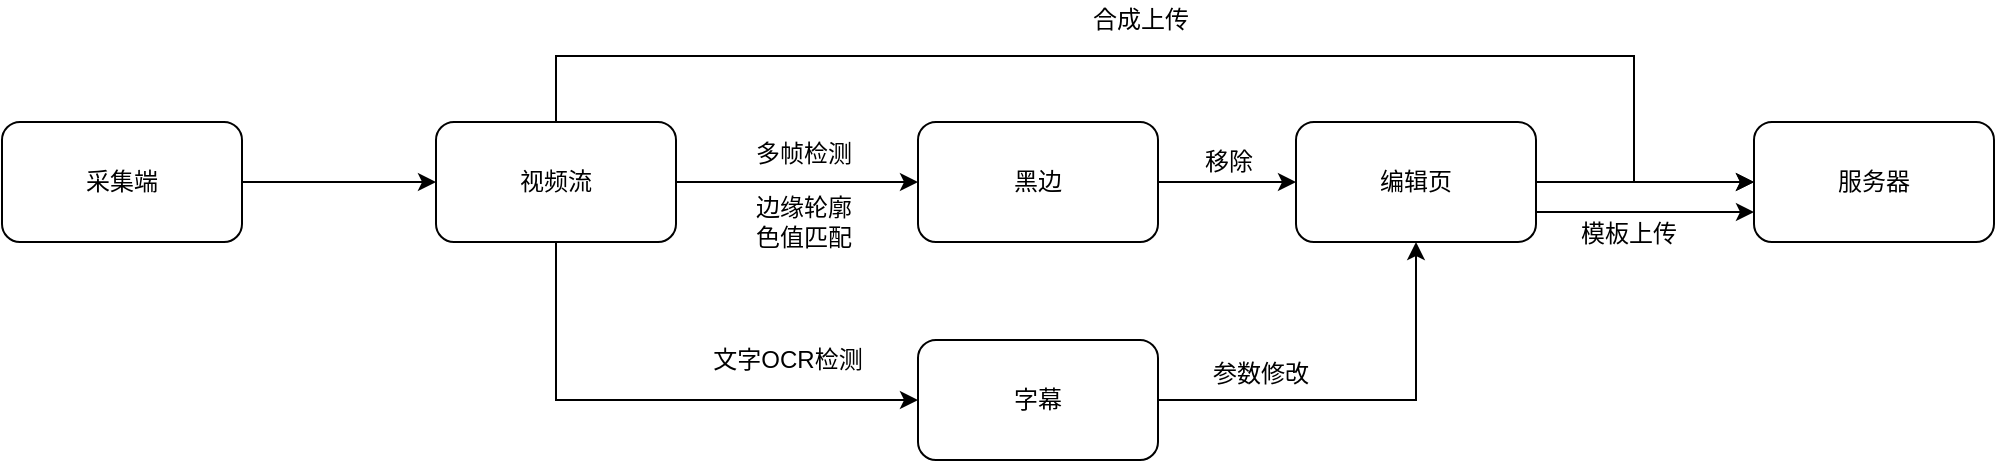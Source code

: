 <mxfile version="14.9.7" type="github" pages="4">
  <diagram id="npTz1yPdGBYzR51HjSZh" name="Page-1">
    <mxGraphModel dx="1422" dy="762" grid="0" gridSize="10" guides="1" tooltips="1" connect="1" arrows="1" fold="1" page="1" pageScale="1" pageWidth="827" pageHeight="1169" math="0" shadow="0">
      <root>
        <mxCell id="0" />
        <mxCell id="1" parent="0" />
        <mxCell id="DaovZU9UsG_zip5No8Yf-5" style="edgeStyle=orthogonalEdgeStyle;rounded=0;orthogonalLoop=1;jettySize=auto;html=1;exitX=1;exitY=0.5;exitDx=0;exitDy=0;" edge="1" parent="1" source="DaovZU9UsG_zip5No8Yf-1" target="DaovZU9UsG_zip5No8Yf-2">
          <mxGeometry relative="1" as="geometry" />
        </mxCell>
        <mxCell id="DaovZU9UsG_zip5No8Yf-1" value="采集端" style="rounded=1;whiteSpace=wrap;html=1;" vertex="1" parent="1">
          <mxGeometry x="43" y="193" width="120" height="60" as="geometry" />
        </mxCell>
        <mxCell id="DaovZU9UsG_zip5No8Yf-6" style="edgeStyle=orthogonalEdgeStyle;rounded=0;orthogonalLoop=1;jettySize=auto;html=1;exitX=1;exitY=0.5;exitDx=0;exitDy=0;" edge="1" parent="1" source="DaovZU9UsG_zip5No8Yf-2" target="DaovZU9UsG_zip5No8Yf-3">
          <mxGeometry relative="1" as="geometry" />
        </mxCell>
        <mxCell id="DaovZU9UsG_zip5No8Yf-7" style="edgeStyle=orthogonalEdgeStyle;rounded=0;orthogonalLoop=1;jettySize=auto;html=1;exitX=0.5;exitY=1;exitDx=0;exitDy=0;entryX=0;entryY=0.5;entryDx=0;entryDy=0;" edge="1" parent="1" source="DaovZU9UsG_zip5No8Yf-2" target="DaovZU9UsG_zip5No8Yf-4">
          <mxGeometry relative="1" as="geometry" />
        </mxCell>
        <mxCell id="DaovZU9UsG_zip5No8Yf-18" style="edgeStyle=orthogonalEdgeStyle;rounded=0;orthogonalLoop=1;jettySize=auto;html=1;exitX=0.5;exitY=0;exitDx=0;exitDy=0;" edge="1" parent="1" source="DaovZU9UsG_zip5No8Yf-2" target="DaovZU9UsG_zip5No8Yf-14">
          <mxGeometry relative="1" as="geometry">
            <Array as="points">
              <mxPoint x="320" y="160" />
              <mxPoint x="859" y="160" />
              <mxPoint x="859" y="223" />
            </Array>
          </mxGeometry>
        </mxCell>
        <mxCell id="DaovZU9UsG_zip5No8Yf-2" value="视频流" style="rounded=1;whiteSpace=wrap;html=1;" vertex="1" parent="1">
          <mxGeometry x="260" y="193" width="120" height="60" as="geometry" />
        </mxCell>
        <mxCell id="DaovZU9UsG_zip5No8Yf-12" style="edgeStyle=orthogonalEdgeStyle;rounded=0;orthogonalLoop=1;jettySize=auto;html=1;exitX=1;exitY=0.5;exitDx=0;exitDy=0;" edge="1" parent="1" source="DaovZU9UsG_zip5No8Yf-3" target="DaovZU9UsG_zip5No8Yf-11">
          <mxGeometry relative="1" as="geometry" />
        </mxCell>
        <mxCell id="DaovZU9UsG_zip5No8Yf-3" value="黑边" style="rounded=1;whiteSpace=wrap;html=1;" vertex="1" parent="1">
          <mxGeometry x="501" y="193" width="120" height="60" as="geometry" />
        </mxCell>
        <mxCell id="DaovZU9UsG_zip5No8Yf-13" style="edgeStyle=orthogonalEdgeStyle;rounded=0;orthogonalLoop=1;jettySize=auto;html=1;exitX=1;exitY=0.5;exitDx=0;exitDy=0;entryX=0.5;entryY=1;entryDx=0;entryDy=0;" edge="1" parent="1" source="DaovZU9UsG_zip5No8Yf-4" target="DaovZU9UsG_zip5No8Yf-11">
          <mxGeometry relative="1" as="geometry" />
        </mxCell>
        <mxCell id="DaovZU9UsG_zip5No8Yf-4" value="字幕" style="rounded=1;whiteSpace=wrap;html=1;" vertex="1" parent="1">
          <mxGeometry x="501" y="302" width="120" height="60" as="geometry" />
        </mxCell>
        <mxCell id="DaovZU9UsG_zip5No8Yf-8" value="多帧检测" style="text;html=1;strokeColor=none;fillColor=none;align=center;verticalAlign=middle;whiteSpace=wrap;rounded=0;" vertex="1" parent="1">
          <mxGeometry x="414" y="199" width="60" height="20" as="geometry" />
        </mxCell>
        <mxCell id="DaovZU9UsG_zip5No8Yf-9" value="边缘轮廓&lt;br&gt;色值匹配" style="text;html=1;strokeColor=none;fillColor=none;align=center;verticalAlign=middle;whiteSpace=wrap;rounded=0;" vertex="1" parent="1">
          <mxGeometry x="414" y="233" width="60" height="20" as="geometry" />
        </mxCell>
        <mxCell id="DaovZU9UsG_zip5No8Yf-10" value="文字OCR检测" style="text;html=1;strokeColor=none;fillColor=none;align=center;verticalAlign=middle;whiteSpace=wrap;rounded=0;" vertex="1" parent="1">
          <mxGeometry x="394" y="302" width="84" height="20" as="geometry" />
        </mxCell>
        <mxCell id="DaovZU9UsG_zip5No8Yf-17" style="edgeStyle=orthogonalEdgeStyle;rounded=0;orthogonalLoop=1;jettySize=auto;html=1;exitX=1;exitY=0.5;exitDx=0;exitDy=0;" edge="1" parent="1" source="DaovZU9UsG_zip5No8Yf-11" target="DaovZU9UsG_zip5No8Yf-14">
          <mxGeometry relative="1" as="geometry" />
        </mxCell>
        <mxCell id="DaovZU9UsG_zip5No8Yf-19" style="edgeStyle=orthogonalEdgeStyle;rounded=0;orthogonalLoop=1;jettySize=auto;html=1;exitX=1;exitY=0.75;exitDx=0;exitDy=0;entryX=0;entryY=0.75;entryDx=0;entryDy=0;" edge="1" parent="1" source="DaovZU9UsG_zip5No8Yf-11" target="DaovZU9UsG_zip5No8Yf-14">
          <mxGeometry relative="1" as="geometry" />
        </mxCell>
        <mxCell id="DaovZU9UsG_zip5No8Yf-11" value="编辑页" style="rounded=1;whiteSpace=wrap;html=1;" vertex="1" parent="1">
          <mxGeometry x="690" y="193" width="120" height="60" as="geometry" />
        </mxCell>
        <mxCell id="DaovZU9UsG_zip5No8Yf-14" value="服务器" style="rounded=1;whiteSpace=wrap;html=1;" vertex="1" parent="1">
          <mxGeometry x="919" y="193" width="120" height="60" as="geometry" />
        </mxCell>
        <mxCell id="DaovZU9UsG_zip5No8Yf-20" value="合成上传" style="text;html=1;strokeColor=none;fillColor=none;align=center;verticalAlign=middle;whiteSpace=wrap;rounded=0;" vertex="1" parent="1">
          <mxGeometry x="581" y="132" width="63" height="20" as="geometry" />
        </mxCell>
        <mxCell id="DaovZU9UsG_zip5No8Yf-21" value="模板上传" style="text;html=1;strokeColor=none;fillColor=none;align=center;verticalAlign=middle;whiteSpace=wrap;rounded=0;" vertex="1" parent="1">
          <mxGeometry x="825" y="239" width="63" height="20" as="geometry" />
        </mxCell>
        <mxCell id="DaovZU9UsG_zip5No8Yf-22" value="参数修改" style="text;html=1;strokeColor=none;fillColor=none;align=center;verticalAlign=middle;whiteSpace=wrap;rounded=0;" vertex="1" parent="1">
          <mxGeometry x="644" y="309" width="57" height="20" as="geometry" />
        </mxCell>
        <mxCell id="DaovZU9UsG_zip5No8Yf-23" value="移除" style="text;html=1;align=center;verticalAlign=middle;resizable=0;points=[];autosize=1;strokeColor=none;" vertex="1" parent="1">
          <mxGeometry x="639" y="204" width="34" height="18" as="geometry" />
        </mxCell>
      </root>
    </mxGraphModel>
  </diagram>
  <diagram id="hQjngrg9bZ4LRDUzluTd" name="Page-2">
    <mxGraphModel dx="1422" dy="762" grid="0" gridSize="10" guides="1" tooltips="1" connect="1" arrows="1" fold="1" page="1" pageScale="1" pageWidth="827" pageHeight="1169" math="0" shadow="0">
      <root>
        <mxCell id="7jAwrDSHuXkepxr1koCm-0" />
        <mxCell id="7jAwrDSHuXkepxr1koCm-1" parent="7jAwrDSHuXkepxr1koCm-0" />
        <mxCell id="ApopVbUtc-VAMbmotCBk-0" style="edgeStyle=orthogonalEdgeStyle;rounded=0;orthogonalLoop=1;jettySize=auto;html=1;exitX=1;exitY=0.5;exitDx=0;exitDy=0;" edge="1" parent="7jAwrDSHuXkepxr1koCm-1" source="ApopVbUtc-VAMbmotCBk-1" target="ApopVbUtc-VAMbmotCBk-5">
          <mxGeometry relative="1" as="geometry" />
        </mxCell>
        <mxCell id="ApopVbUtc-VAMbmotCBk-1" value="服务器" style="rounded=1;whiteSpace=wrap;html=1;" vertex="1" parent="7jAwrDSHuXkepxr1koCm-1">
          <mxGeometry x="43" y="193" width="120" height="60" as="geometry" />
        </mxCell>
        <mxCell id="ApopVbUtc-VAMbmotCBk-2" style="edgeStyle=orthogonalEdgeStyle;rounded=0;orthogonalLoop=1;jettySize=auto;html=1;exitX=1;exitY=0.5;exitDx=0;exitDy=0;" edge="1" parent="7jAwrDSHuXkepxr1koCm-1" source="ApopVbUtc-VAMbmotCBk-5" target="ApopVbUtc-VAMbmotCBk-7">
          <mxGeometry relative="1" as="geometry" />
        </mxCell>
        <mxCell id="ApopVbUtc-VAMbmotCBk-3" style="edgeStyle=orthogonalEdgeStyle;rounded=0;orthogonalLoop=1;jettySize=auto;html=1;exitX=0.5;exitY=1;exitDx=0;exitDy=0;entryX=0;entryY=0.5;entryDx=0;entryDy=0;" edge="1" parent="7jAwrDSHuXkepxr1koCm-1" source="ApopVbUtc-VAMbmotCBk-5" target="ApopVbUtc-VAMbmotCBk-9">
          <mxGeometry relative="1" as="geometry" />
        </mxCell>
        <mxCell id="ApopVbUtc-VAMbmotCBk-5" value="图片" style="rounded=1;whiteSpace=wrap;html=1;" vertex="1" parent="7jAwrDSHuXkepxr1koCm-1">
          <mxGeometry x="260" y="193" width="120" height="60" as="geometry" />
        </mxCell>
        <mxCell id="ApopVbUtc-VAMbmotCBk-6" style="edgeStyle=orthogonalEdgeStyle;rounded=0;orthogonalLoop=1;jettySize=auto;html=1;exitX=1;exitY=0.5;exitDx=0;exitDy=0;" edge="1" parent="7jAwrDSHuXkepxr1koCm-1" source="ApopVbUtc-VAMbmotCBk-7">
          <mxGeometry relative="1" as="geometry">
            <mxPoint x="690" y="223" as="targetPoint" />
          </mxGeometry>
        </mxCell>
        <mxCell id="ApopVbUtc-VAMbmotCBk-7" value="黑边" style="rounded=1;whiteSpace=wrap;html=1;" vertex="1" parent="7jAwrDSHuXkepxr1koCm-1">
          <mxGeometry x="501" y="193" width="120" height="60" as="geometry" />
        </mxCell>
        <mxCell id="ApopVbUtc-VAMbmotCBk-8" style="edgeStyle=orthogonalEdgeStyle;rounded=0;orthogonalLoop=1;jettySize=auto;html=1;exitX=1;exitY=0.5;exitDx=0;exitDy=0;entryX=0.5;entryY=1;entryDx=0;entryDy=0;" edge="1" parent="7jAwrDSHuXkepxr1koCm-1" source="ApopVbUtc-VAMbmotCBk-9">
          <mxGeometry relative="1" as="geometry">
            <mxPoint x="750" y="253" as="targetPoint" />
          </mxGeometry>
        </mxCell>
        <mxCell id="ApopVbUtc-VAMbmotCBk-9" value="字幕" style="rounded=1;whiteSpace=wrap;html=1;" vertex="1" parent="7jAwrDSHuXkepxr1koCm-1">
          <mxGeometry x="501" y="302" width="120" height="60" as="geometry" />
        </mxCell>
        <mxCell id="ApopVbUtc-VAMbmotCBk-10" value="多帧检测" style="text;html=1;strokeColor=none;fillColor=none;align=center;verticalAlign=middle;whiteSpace=wrap;rounded=0;" vertex="1" parent="7jAwrDSHuXkepxr1koCm-1">
          <mxGeometry x="414" y="199" width="60" height="20" as="geometry" />
        </mxCell>
        <mxCell id="ApopVbUtc-VAMbmotCBk-11" value="边缘轮廓&lt;br&gt;色值匹配" style="text;html=1;strokeColor=none;fillColor=none;align=center;verticalAlign=middle;whiteSpace=wrap;rounded=0;" vertex="1" parent="7jAwrDSHuXkepxr1koCm-1">
          <mxGeometry x="414" y="233" width="60" height="20" as="geometry" />
        </mxCell>
        <mxCell id="ApopVbUtc-VAMbmotCBk-12" value="文字OCR检测" style="text;html=1;strokeColor=none;fillColor=none;align=center;verticalAlign=middle;whiteSpace=wrap;rounded=0;" vertex="1" parent="7jAwrDSHuXkepxr1koCm-1">
          <mxGeometry x="394" y="302" width="84" height="20" as="geometry" />
        </mxCell>
        <mxCell id="ApopVbUtc-VAMbmotCBk-19" value="贴合到视频内" style="text;html=1;strokeColor=none;fillColor=none;align=center;verticalAlign=middle;whiteSpace=wrap;rounded=0;" vertex="1" parent="7jAwrDSHuXkepxr1koCm-1">
          <mxGeometry x="644" y="309" width="79" height="20" as="geometry" />
        </mxCell>
        <mxCell id="ApopVbUtc-VAMbmotCBk-20" value="移除" style="text;html=1;align=center;verticalAlign=middle;resizable=0;points=[];autosize=1;strokeColor=none;" vertex="1" parent="7jAwrDSHuXkepxr1koCm-1">
          <mxGeometry x="639" y="204" width="34" height="18" as="geometry" />
        </mxCell>
        <mxCell id="ApopVbUtc-VAMbmotCBk-21" value="黑边内" style="text;html=1;strokeColor=none;fillColor=none;align=center;verticalAlign=middle;whiteSpace=wrap;rounded=0;" vertex="1" parent="7jAwrDSHuXkepxr1koCm-1">
          <mxGeometry x="399" y="339" width="60" height="20" as="geometry" />
        </mxCell>
        <mxCell id="ApopVbUtc-VAMbmotCBk-25" style="edgeStyle=orthogonalEdgeStyle;rounded=0;orthogonalLoop=1;jettySize=auto;html=1;exitX=1;exitY=0.5;exitDx=0;exitDy=0;entryX=0;entryY=0.5;entryDx=0;entryDy=0;" edge="1" parent="7jAwrDSHuXkepxr1koCm-1" source="ApopVbUtc-VAMbmotCBk-22" target="ApopVbUtc-VAMbmotCBk-24">
          <mxGeometry relative="1" as="geometry" />
        </mxCell>
        <mxCell id="ApopVbUtc-VAMbmotCBk-22" value="新图片" style="rounded=1;whiteSpace=wrap;html=1;" vertex="1" parent="7jAwrDSHuXkepxr1koCm-1">
          <mxGeometry x="691" y="193" width="120" height="60" as="geometry" />
        </mxCell>
        <mxCell id="ApopVbUtc-VAMbmotCBk-23" value="视频流解码" style="text;html=1;strokeColor=none;fillColor=none;align=center;verticalAlign=middle;whiteSpace=wrap;rounded=0;" vertex="1" parent="7jAwrDSHuXkepxr1koCm-1">
          <mxGeometry x="171" y="199" width="70" height="20" as="geometry" />
        </mxCell>
        <mxCell id="ApopVbUtc-VAMbmotCBk-24" value="服务器" style="rounded=1;whiteSpace=wrap;html=1;" vertex="1" parent="7jAwrDSHuXkepxr1koCm-1">
          <mxGeometry x="882" y="193" width="120" height="60" as="geometry" />
        </mxCell>
        <mxCell id="ApopVbUtc-VAMbmotCBk-27" value="重编码" style="text;html=1;align=center;verticalAlign=middle;resizable=0;points=[];autosize=1;strokeColor=none;" vertex="1" parent="7jAwrDSHuXkepxr1koCm-1">
          <mxGeometry x="818" y="199" width="46" height="18" as="geometry" />
        </mxCell>
      </root>
    </mxGraphModel>
  </diagram>
  <diagram id="s8cdturNFmjFv4lt8pf2" name="Page-3">
    <mxGraphModel dx="1422" dy="762" grid="0" gridSize="10" guides="1" tooltips="1" connect="1" arrows="1" fold="1" page="1" pageScale="1" pageWidth="827" pageHeight="1169" math="0" shadow="0">
      <root>
        <mxCell id="xwrbS_ls2BVvCGPxXzKb-0" />
        <mxCell id="xwrbS_ls2BVvCGPxXzKb-1" parent="xwrbS_ls2BVvCGPxXzKb-0" />
        <mxCell id="WLp2kNij3f6OE-4d2R5--0" style="edgeStyle=orthogonalEdgeStyle;rounded=0;orthogonalLoop=1;jettySize=auto;html=1;exitX=1;exitY=0.5;exitDx=0;exitDy=0;" edge="1" parent="xwrbS_ls2BVvCGPxXzKb-1" source="WLp2kNij3f6OE-4d2R5--1" target="WLp2kNij3f6OE-4d2R5--5">
          <mxGeometry relative="1" as="geometry" />
        </mxCell>
        <mxCell id="WLp2kNij3f6OE-4d2R5--1" value="客户端" style="rounded=1;whiteSpace=wrap;html=1;" vertex="1" parent="xwrbS_ls2BVvCGPxXzKb-1">
          <mxGeometry x="43" y="193" width="120" height="60" as="geometry" />
        </mxCell>
        <mxCell id="WLp2kNij3f6OE-4d2R5--2" style="edgeStyle=orthogonalEdgeStyle;rounded=0;orthogonalLoop=1;jettySize=auto;html=1;exitX=1;exitY=0.5;exitDx=0;exitDy=0;" edge="1" parent="xwrbS_ls2BVvCGPxXzKb-1" source="WLp2kNij3f6OE-4d2R5--5" target="WLp2kNij3f6OE-4d2R5--7">
          <mxGeometry relative="1" as="geometry" />
        </mxCell>
        <mxCell id="WLp2kNij3f6OE-4d2R5--3" style="edgeStyle=orthogonalEdgeStyle;rounded=0;orthogonalLoop=1;jettySize=auto;html=1;exitX=0.5;exitY=1;exitDx=0;exitDy=0;entryX=0;entryY=0.5;entryDx=0;entryDy=0;" edge="1" parent="xwrbS_ls2BVvCGPxXzKb-1" source="WLp2kNij3f6OE-4d2R5--5" target="WLp2kNij3f6OE-4d2R5--9">
          <mxGeometry relative="1" as="geometry" />
        </mxCell>
        <mxCell id="WLp2kNij3f6OE-4d2R5--4" style="edgeStyle=orthogonalEdgeStyle;rounded=0;orthogonalLoop=1;jettySize=auto;html=1;exitX=0.5;exitY=0;exitDx=0;exitDy=0;" edge="1" parent="xwrbS_ls2BVvCGPxXzKb-1" source="WLp2kNij3f6OE-4d2R5--5" target="WLp2kNij3f6OE-4d2R5--16">
          <mxGeometry relative="1" as="geometry">
            <Array as="points">
              <mxPoint x="320" y="160" />
              <mxPoint x="859" y="160" />
              <mxPoint x="859" y="223" />
            </Array>
          </mxGeometry>
        </mxCell>
        <mxCell id="WLp2kNij3f6OE-4d2R5--5" value="图片" style="rounded=1;whiteSpace=wrap;html=1;" vertex="1" parent="xwrbS_ls2BVvCGPxXzKb-1">
          <mxGeometry x="260" y="193" width="120" height="60" as="geometry" />
        </mxCell>
        <mxCell id="WLp2kNij3f6OE-4d2R5--6" style="edgeStyle=orthogonalEdgeStyle;rounded=0;orthogonalLoop=1;jettySize=auto;html=1;exitX=1;exitY=0.5;exitDx=0;exitDy=0;" edge="1" parent="xwrbS_ls2BVvCGPxXzKb-1" source="WLp2kNij3f6OE-4d2R5--7" target="WLp2kNij3f6OE-4d2R5--15">
          <mxGeometry relative="1" as="geometry" />
        </mxCell>
        <mxCell id="WLp2kNij3f6OE-4d2R5--7" value="黑边" style="rounded=1;whiteSpace=wrap;html=1;" vertex="1" parent="xwrbS_ls2BVvCGPxXzKb-1">
          <mxGeometry x="501" y="193" width="120" height="60" as="geometry" />
        </mxCell>
        <mxCell id="WLp2kNij3f6OE-4d2R5--8" style="edgeStyle=orthogonalEdgeStyle;rounded=0;orthogonalLoop=1;jettySize=auto;html=1;exitX=1;exitY=0.5;exitDx=0;exitDy=0;entryX=0.5;entryY=1;entryDx=0;entryDy=0;" edge="1" parent="xwrbS_ls2BVvCGPxXzKb-1" source="WLp2kNij3f6OE-4d2R5--9" target="WLp2kNij3f6OE-4d2R5--15">
          <mxGeometry relative="1" as="geometry" />
        </mxCell>
        <mxCell id="WLp2kNij3f6OE-4d2R5--9" value="字幕" style="rounded=1;whiteSpace=wrap;html=1;" vertex="1" parent="xwrbS_ls2BVvCGPxXzKb-1">
          <mxGeometry x="501" y="302" width="120" height="60" as="geometry" />
        </mxCell>
        <mxCell id="WLp2kNij3f6OE-4d2R5--10" value="多帧检测" style="text;html=1;strokeColor=none;fillColor=none;align=center;verticalAlign=middle;whiteSpace=wrap;rounded=0;" vertex="1" parent="xwrbS_ls2BVvCGPxXzKb-1">
          <mxGeometry x="414" y="199" width="60" height="20" as="geometry" />
        </mxCell>
        <mxCell id="WLp2kNij3f6OE-4d2R5--11" value="边缘轮廓&lt;br&gt;色值匹配" style="text;html=1;strokeColor=none;fillColor=none;align=center;verticalAlign=middle;whiteSpace=wrap;rounded=0;" vertex="1" parent="xwrbS_ls2BVvCGPxXzKb-1">
          <mxGeometry x="414" y="233" width="60" height="20" as="geometry" />
        </mxCell>
        <mxCell id="WLp2kNij3f6OE-4d2R5--12" value="文字OCR检测" style="text;html=1;strokeColor=none;fillColor=none;align=center;verticalAlign=middle;whiteSpace=wrap;rounded=0;" vertex="1" parent="xwrbS_ls2BVvCGPxXzKb-1">
          <mxGeometry x="394" y="302" width="84" height="20" as="geometry" />
        </mxCell>
        <mxCell id="WLp2kNij3f6OE-4d2R5--13" style="edgeStyle=orthogonalEdgeStyle;rounded=0;orthogonalLoop=1;jettySize=auto;html=1;exitX=1;exitY=0.5;exitDx=0;exitDy=0;" edge="1" parent="xwrbS_ls2BVvCGPxXzKb-1" source="WLp2kNij3f6OE-4d2R5--15" target="WLp2kNij3f6OE-4d2R5--16">
          <mxGeometry relative="1" as="geometry" />
        </mxCell>
        <mxCell id="WLp2kNij3f6OE-4d2R5--25" style="edgeStyle=orthogonalEdgeStyle;rounded=0;orthogonalLoop=1;jettySize=auto;html=1;exitX=0.75;exitY=1;exitDx=0;exitDy=0;entryX=0;entryY=0.5;entryDx=0;entryDy=0;" edge="1" parent="xwrbS_ls2BVvCGPxXzKb-1" source="WLp2kNij3f6OE-4d2R5--15" target="WLp2kNij3f6OE-4d2R5--24">
          <mxGeometry relative="1" as="geometry">
            <Array as="points">
              <mxPoint x="793" y="253" />
              <mxPoint x="793" y="326" />
            </Array>
          </mxGeometry>
        </mxCell>
        <mxCell id="WLp2kNij3f6OE-4d2R5--15" value="编辑页" style="rounded=1;whiteSpace=wrap;html=1;" vertex="1" parent="xwrbS_ls2BVvCGPxXzKb-1">
          <mxGeometry x="690" y="193" width="120" height="60" as="geometry" />
        </mxCell>
        <mxCell id="WLp2kNij3f6OE-4d2R5--16" value="新图片" style="rounded=1;whiteSpace=wrap;html=1;" vertex="1" parent="xwrbS_ls2BVvCGPxXzKb-1">
          <mxGeometry x="919" y="193" width="120" height="60" as="geometry" />
        </mxCell>
        <mxCell id="WLp2kNij3f6OE-4d2R5--18" value="模板上传" style="text;html=1;strokeColor=none;fillColor=none;align=center;verticalAlign=middle;whiteSpace=wrap;rounded=0;" vertex="1" parent="xwrbS_ls2BVvCGPxXzKb-1">
          <mxGeometry x="819" y="306" width="63" height="20" as="geometry" />
        </mxCell>
        <mxCell id="WLp2kNij3f6OE-4d2R5--19" value="参数修改" style="text;html=1;strokeColor=none;fillColor=none;align=center;verticalAlign=middle;whiteSpace=wrap;rounded=0;" vertex="1" parent="xwrbS_ls2BVvCGPxXzKb-1">
          <mxGeometry x="644" y="309" width="57" height="20" as="geometry" />
        </mxCell>
        <mxCell id="WLp2kNij3f6OE-4d2R5--20" value="移除" style="text;html=1;align=center;verticalAlign=middle;resizable=0;points=[];autosize=1;strokeColor=none;" vertex="1" parent="xwrbS_ls2BVvCGPxXzKb-1">
          <mxGeometry x="639" y="204" width="34" height="18" as="geometry" />
        </mxCell>
        <mxCell id="WLp2kNij3f6OE-4d2R5--21" value="解码" style="text;html=1;strokeColor=none;fillColor=none;align=center;verticalAlign=middle;whiteSpace=wrap;rounded=0;" vertex="1" parent="xwrbS_ls2BVvCGPxXzKb-1">
          <mxGeometry x="189" y="193" width="40" height="20" as="geometry" />
        </mxCell>
        <mxCell id="WLp2kNij3f6OE-4d2R5--23" style="edgeStyle=orthogonalEdgeStyle;rounded=0;orthogonalLoop=1;jettySize=auto;html=1;exitX=0.5;exitY=1;exitDx=0;exitDy=0;" edge="1" parent="xwrbS_ls2BVvCGPxXzKb-1" source="WLp2kNij3f6OE-4d2R5--22" target="WLp2kNij3f6OE-4d2R5--1">
          <mxGeometry relative="1" as="geometry" />
        </mxCell>
        <mxCell id="WLp2kNij3f6OE-4d2R5--22" value="服务器&lt;br&gt;视频流" style="rounded=1;whiteSpace=wrap;html=1;" vertex="1" parent="xwrbS_ls2BVvCGPxXzKb-1">
          <mxGeometry x="43" y="66" width="120" height="60" as="geometry" />
        </mxCell>
        <mxCell id="WLp2kNij3f6OE-4d2R5--24" value="服务器" style="rounded=1;whiteSpace=wrap;html=1;" vertex="1" parent="xwrbS_ls2BVvCGPxXzKb-1">
          <mxGeometry x="921" y="296" width="120" height="60" as="geometry" />
        </mxCell>
        <mxCell id="WLp2kNij3f6OE-4d2R5--26" value="合成修改" style="text;html=1;strokeColor=none;fillColor=none;align=center;verticalAlign=middle;whiteSpace=wrap;rounded=0;" vertex="1" parent="xwrbS_ls2BVvCGPxXzKb-1">
          <mxGeometry x="607" y="128" width="64" height="20" as="geometry" />
        </mxCell>
      </root>
    </mxGraphModel>
  </diagram>
  <diagram id="dFBPie_YAFYpae_7oCQ1" name="Page-4">
    <mxGraphModel dx="1422" dy="796" grid="0" gridSize="10" guides="1" tooltips="1" connect="1" arrows="1" fold="1" page="1" pageScale="1" pageWidth="827" pageHeight="1169" math="0" shadow="0">
      <root>
        <mxCell id="enu2CnEaobAF_BNK4S-k-0" />
        <mxCell id="enu2CnEaobAF_BNK4S-k-1" parent="enu2CnEaobAF_BNK4S-k-0" />
        <mxCell id="enu2CnEaobAF_BNK4S-k-5" style="edgeStyle=orthogonalEdgeStyle;rounded=0;orthogonalLoop=1;jettySize=auto;html=1;exitX=0.5;exitY=1;exitDx=0;exitDy=0;" edge="1" parent="enu2CnEaobAF_BNK4S-k-1" source="enu2CnEaobAF_BNK4S-k-2" target="enu2CnEaobAF_BNK4S-k-4">
          <mxGeometry relative="1" as="geometry" />
        </mxCell>
        <mxCell id="enu2CnEaobAF_BNK4S-k-2" value="播放中" style="rounded=1;whiteSpace=wrap;html=1;" vertex="1" parent="enu2CnEaobAF_BNK4S-k-1">
          <mxGeometry x="374" y="71" width="120" height="60" as="geometry" />
        </mxCell>
        <mxCell id="enu2CnEaobAF_BNK4S-k-9" style="edgeStyle=orthogonalEdgeStyle;rounded=0;orthogonalLoop=1;jettySize=auto;html=1;exitX=0;exitY=0.5;exitDx=0;exitDy=0;" edge="1" parent="enu2CnEaobAF_BNK4S-k-1" source="enu2CnEaobAF_BNK4S-k-4" target="enu2CnEaobAF_BNK4S-k-7">
          <mxGeometry relative="1" as="geometry" />
        </mxCell>
        <mxCell id="enu2CnEaobAF_BNK4S-k-10" style="edgeStyle=orthogonalEdgeStyle;rounded=0;orthogonalLoop=1;jettySize=auto;html=1;exitX=1;exitY=0.5;exitDx=0;exitDy=0;" edge="1" parent="enu2CnEaobAF_BNK4S-k-1" source="enu2CnEaobAF_BNK4S-k-4" target="enu2CnEaobAF_BNK4S-k-8">
          <mxGeometry relative="1" as="geometry" />
        </mxCell>
        <mxCell id="enu2CnEaobAF_BNK4S-k-4" value="黑边" style="rhombus;whiteSpace=wrap;html=1;" vertex="1" parent="enu2CnEaobAF_BNK4S-k-1">
          <mxGeometry x="394" y="174" width="80" height="80" as="geometry" />
        </mxCell>
        <mxCell id="enu2CnEaobAF_BNK4S-k-12" style="edgeStyle=orthogonalEdgeStyle;rounded=0;orthogonalLoop=1;jettySize=auto;html=1;exitX=0.5;exitY=1;exitDx=0;exitDy=0;entryX=0.5;entryY=0;entryDx=0;entryDy=0;" edge="1" parent="enu2CnEaobAF_BNK4S-k-1" source="enu2CnEaobAF_BNK4S-k-7" target="enu2CnEaobAF_BNK4S-k-11">
          <mxGeometry relative="1" as="geometry" />
        </mxCell>
        <mxCell id="enu2CnEaobAF_BNK4S-k-15" style="edgeStyle=orthogonalEdgeStyle;rounded=0;orthogonalLoop=1;jettySize=auto;html=1;exitX=0.5;exitY=1;exitDx=0;exitDy=0;" edge="1" parent="enu2CnEaobAF_BNK4S-k-1" source="enu2CnEaobAF_BNK4S-k-7" target="enu2CnEaobAF_BNK4S-k-14">
          <mxGeometry relative="1" as="geometry" />
        </mxCell>
        <mxCell id="enu2CnEaobAF_BNK4S-k-7" value="显示黑边" style="rounded=1;whiteSpace=wrap;html=1;" vertex="1" parent="enu2CnEaobAF_BNK4S-k-1">
          <mxGeometry x="207" y="305" width="120" height="60" as="geometry" />
        </mxCell>
        <mxCell id="enu2CnEaobAF_BNK4S-k-18" style="edgeStyle=orthogonalEdgeStyle;rounded=0;orthogonalLoop=1;jettySize=auto;html=1;exitX=0.5;exitY=1;exitDx=0;exitDy=0;entryX=0.5;entryY=0;entryDx=0;entryDy=0;" edge="1" parent="enu2CnEaobAF_BNK4S-k-1" source="enu2CnEaobAF_BNK4S-k-8" target="enu2CnEaobAF_BNK4S-k-14">
          <mxGeometry relative="1" as="geometry" />
        </mxCell>
        <mxCell id="enu2CnEaobAF_BNK4S-k-19" style="edgeStyle=orthogonalEdgeStyle;rounded=0;orthogonalLoop=1;jettySize=auto;html=1;exitX=0.5;exitY=1;exitDx=0;exitDy=0;" edge="1" parent="enu2CnEaobAF_BNK4S-k-1" source="enu2CnEaobAF_BNK4S-k-8" target="enu2CnEaobAF_BNK4S-k-17">
          <mxGeometry relative="1" as="geometry" />
        </mxCell>
        <mxCell id="enu2CnEaobAF_BNK4S-k-8" value="不显示黑边" style="rounded=1;whiteSpace=wrap;html=1;" vertex="1" parent="enu2CnEaobAF_BNK4S-k-1">
          <mxGeometry x="526" y="305" width="120" height="60" as="geometry" />
        </mxCell>
        <mxCell id="enu2CnEaobAF_BNK4S-k-24" style="edgeStyle=orthogonalEdgeStyle;rounded=0;orthogonalLoop=1;jettySize=auto;html=1;exitX=0.5;exitY=1;exitDx=0;exitDy=0;" edge="1" parent="enu2CnEaobAF_BNK4S-k-1" source="enu2CnEaobAF_BNK4S-k-11" target="enu2CnEaobAF_BNK4S-k-23">
          <mxGeometry relative="1" as="geometry" />
        </mxCell>
        <mxCell id="enu2CnEaobAF_BNK4S-k-11" value="显示黑边" style="rounded=1;whiteSpace=wrap;html=1;" vertex="1" parent="enu2CnEaobAF_BNK4S-k-1">
          <mxGeometry x="77" y="473" width="120" height="60" as="geometry" />
        </mxCell>
        <mxCell id="enu2CnEaobAF_BNK4S-k-13" value="继续显示黑边" style="text;html=1;strokeColor=none;fillColor=none;align=center;verticalAlign=middle;whiteSpace=wrap;rounded=0;" vertex="1" parent="enu2CnEaobAF_BNK4S-k-1">
          <mxGeometry x="137" y="392" width="88" height="20" as="geometry" />
        </mxCell>
        <mxCell id="enu2CnEaobAF_BNK4S-k-26" style="edgeStyle=orthogonalEdgeStyle;rounded=0;orthogonalLoop=1;jettySize=auto;html=1;exitX=0.5;exitY=1;exitDx=0;exitDy=0;" edge="1" parent="enu2CnEaobAF_BNK4S-k-1" source="enu2CnEaobAF_BNK4S-k-14">
          <mxGeometry relative="1" as="geometry">
            <mxPoint x="424" y="624" as="targetPoint" />
          </mxGeometry>
        </mxCell>
        <mxCell id="enu2CnEaobAF_BNK4S-k-14" value="选择去除黑边" style="rounded=1;whiteSpace=wrap;html=1;" vertex="1" parent="enu2CnEaobAF_BNK4S-k-1">
          <mxGeometry x="364" y="473" width="120" height="60" as="geometry" />
        </mxCell>
        <mxCell id="enu2CnEaobAF_BNK4S-k-25" style="edgeStyle=orthogonalEdgeStyle;rounded=0;orthogonalLoop=1;jettySize=auto;html=1;exitX=0.5;exitY=1;exitDx=0;exitDy=0;" edge="1" parent="enu2CnEaobAF_BNK4S-k-1" source="enu2CnEaobAF_BNK4S-k-17">
          <mxGeometry relative="1" as="geometry">
            <mxPoint x="423" y="629" as="targetPoint" />
          </mxGeometry>
        </mxCell>
        <mxCell id="enu2CnEaobAF_BNK4S-k-17" value="显示黑边" style="rounded=1;whiteSpace=wrap;html=1;" vertex="1" parent="enu2CnEaobAF_BNK4S-k-1">
          <mxGeometry x="669" y="473" width="120" height="60" as="geometry" />
        </mxCell>
        <mxCell id="enu2CnEaobAF_BNK4S-k-20" value="选择不显示黑边" style="text;html=1;strokeColor=none;fillColor=none;align=center;verticalAlign=middle;whiteSpace=wrap;rounded=0;" vertex="1" parent="enu2CnEaobAF_BNK4S-k-1">
          <mxGeometry x="289" y="388" width="88" height="20" as="geometry" />
        </mxCell>
        <mxCell id="enu2CnEaobAF_BNK4S-k-21" value="继续显示不黑边" style="text;html=1;strokeColor=none;fillColor=none;align=center;verticalAlign=middle;whiteSpace=wrap;rounded=0;" vertex="1" parent="enu2CnEaobAF_BNK4S-k-1">
          <mxGeometry x="486" y="392" width="88" height="20" as="geometry" />
        </mxCell>
        <mxCell id="enu2CnEaobAF_BNK4S-k-22" value="选择显示黑边" style="text;html=1;strokeColor=none;fillColor=none;align=center;verticalAlign=middle;whiteSpace=wrap;rounded=0;" vertex="1" parent="enu2CnEaobAF_BNK4S-k-1">
          <mxGeometry x="631" y="392" width="88" height="20" as="geometry" />
        </mxCell>
        <mxCell id="enu2CnEaobAF_BNK4S-k-28" style="edgeStyle=orthogonalEdgeStyle;rounded=0;orthogonalLoop=1;jettySize=auto;html=1;exitX=0.5;exitY=1;exitDx=0;exitDy=0;" edge="1" parent="enu2CnEaobAF_BNK4S-k-1" source="enu2CnEaobAF_BNK4S-k-23" target="enu2CnEaobAF_BNK4S-k-27">
          <mxGeometry relative="1" as="geometry" />
        </mxCell>
        <mxCell id="enu2CnEaobAF_BNK4S-k-23" value="模板" style="rounded=1;whiteSpace=wrap;html=1;" vertex="1" parent="enu2CnEaobAF_BNK4S-k-1">
          <mxGeometry x="364" y="627" width="120" height="60" as="geometry" />
        </mxCell>
        <mxCell id="enu2CnEaobAF_BNK4S-k-29" style="edgeStyle=orthogonalEdgeStyle;rounded=0;orthogonalLoop=1;jettySize=auto;html=1;exitX=0;exitY=0.5;exitDx=0;exitDy=0;entryX=0;entryY=0.5;entryDx=0;entryDy=0;" edge="1" parent="enu2CnEaobAF_BNK4S-k-1" source="enu2CnEaobAF_BNK4S-k-27" target="enu2CnEaobAF_BNK4S-k-2">
          <mxGeometry relative="1" as="geometry">
            <Array as="points">
              <mxPoint x="39" y="764" />
              <mxPoint x="39" y="101" />
            </Array>
          </mxGeometry>
        </mxCell>
        <mxCell id="enu2CnEaobAF_BNK4S-k-27" value="服务器" style="rounded=1;whiteSpace=wrap;html=1;" vertex="1" parent="enu2CnEaobAF_BNK4S-k-1">
          <mxGeometry x="364" y="734" width="120" height="60" as="geometry" />
        </mxCell>
        <mxCell id="enu2CnEaobAF_BNK4S-k-30" value="上传记录" style="text;html=1;strokeColor=none;fillColor=none;align=center;verticalAlign=middle;whiteSpace=wrap;rounded=0;" vertex="1" parent="enu2CnEaobAF_BNK4S-k-1">
          <mxGeometry x="441" y="701" width="83" height="20" as="geometry" />
        </mxCell>
        <mxCell id="enu2CnEaobAF_BNK4S-k-31" value="训练统计" style="text;html=1;strokeColor=none;fillColor=none;align=center;verticalAlign=middle;whiteSpace=wrap;rounded=0;" vertex="1" parent="enu2CnEaobAF_BNK4S-k-1">
          <mxGeometry x="384" y="801" width="76" height="20" as="geometry" />
        </mxCell>
        <mxCell id="enu2CnEaobAF_BNK4S-k-32" value="模板复用" style="text;html=1;strokeColor=none;fillColor=none;align=center;verticalAlign=middle;whiteSpace=wrap;rounded=0;" vertex="1" parent="enu2CnEaobAF_BNK4S-k-1">
          <mxGeometry x="139.5" y="740" width="83" height="20" as="geometry" />
        </mxCell>
      </root>
    </mxGraphModel>
  </diagram>
</mxfile>
